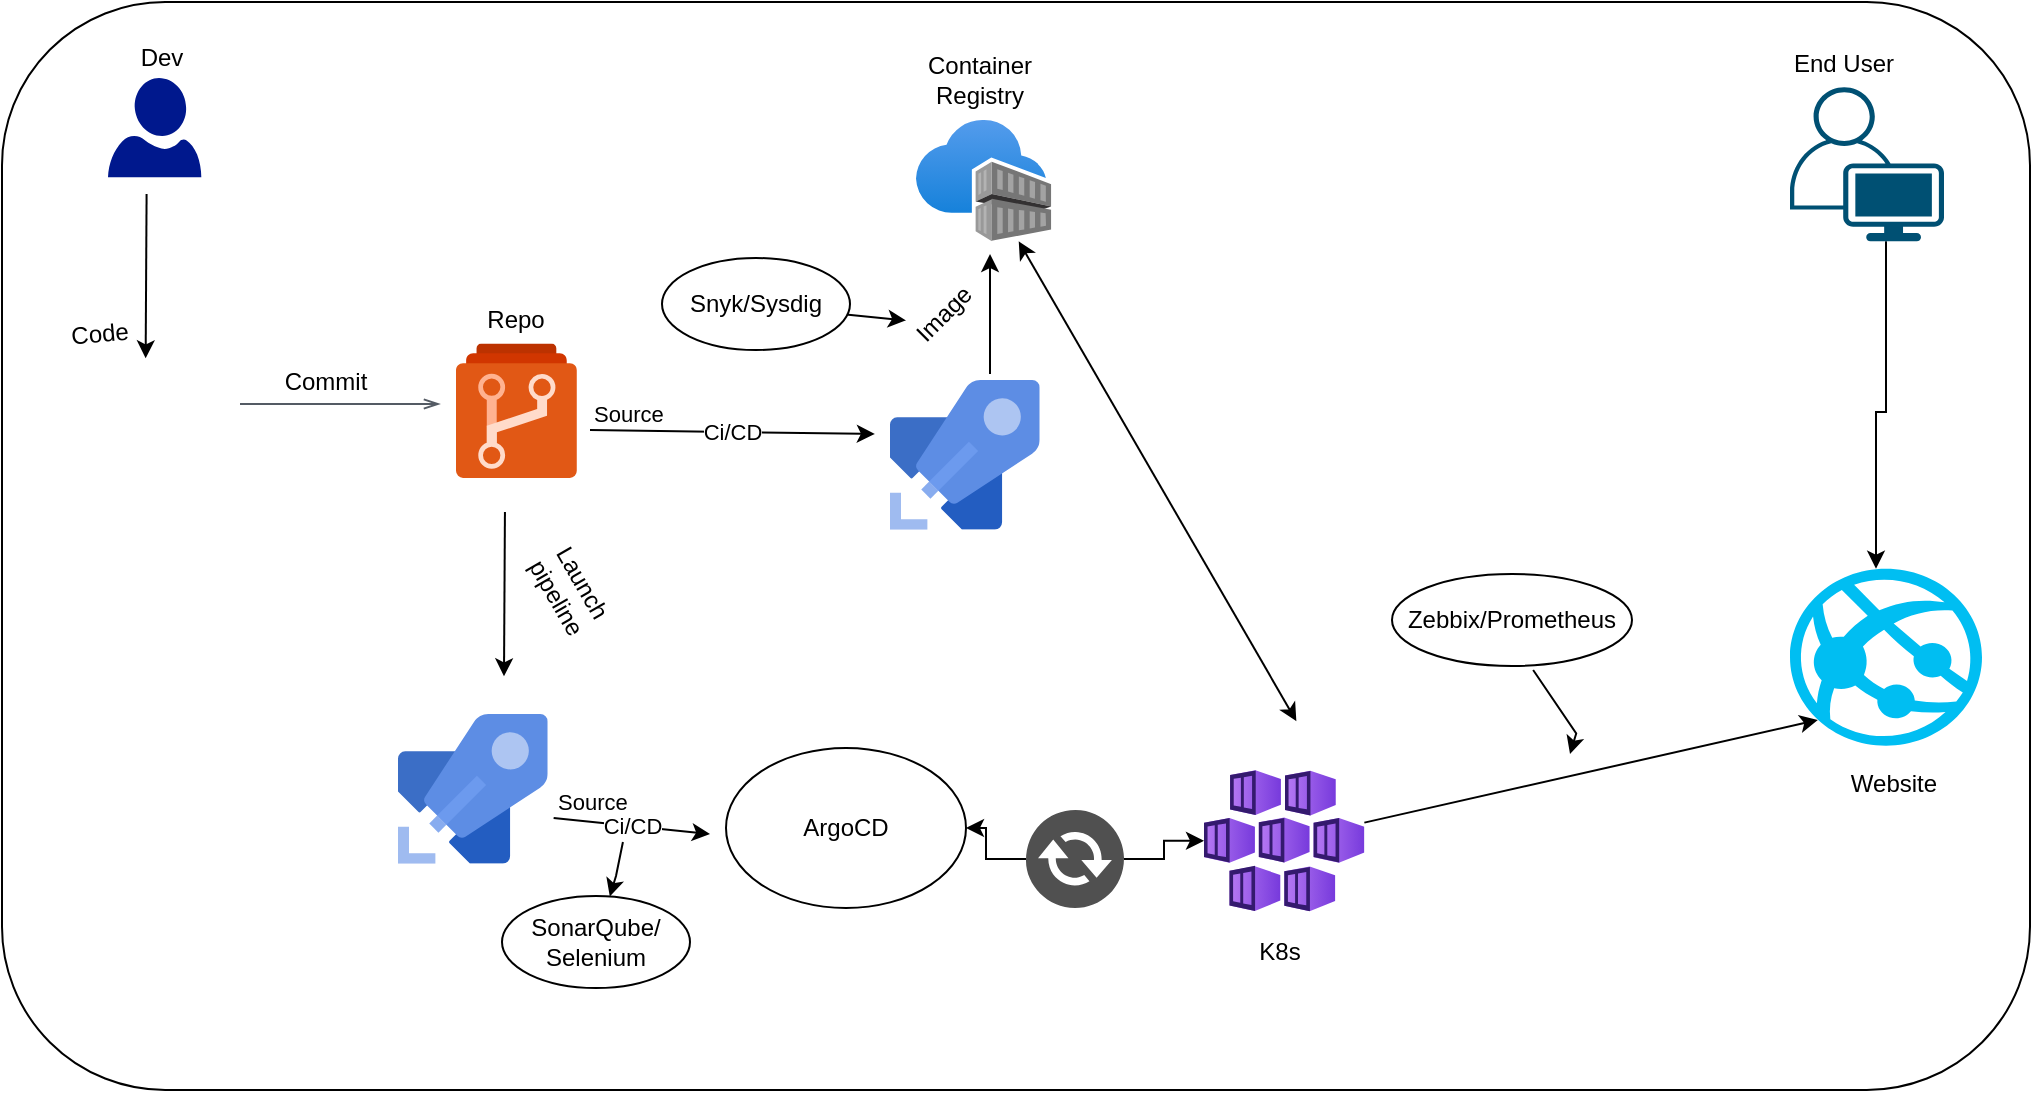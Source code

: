 <mxfile version="20.8.13" type="github">
  <diagram name="Page-1" id="RfADy4PEL5rUy1yHIFoR">
    <mxGraphModel dx="64876" dy="-8665" grid="0" gridSize="10" guides="1" tooltips="1" connect="1" arrows="1" fold="1" page="0" pageScale="1" pageWidth="850" pageHeight="1100" math="0" shadow="0">
      <root>
        <mxCell id="0" />
        <mxCell id="1" parent="0" />
        <mxCell id="ocy_OElQzH9pkerZrW97-106" value="" style="rounded=1;whiteSpace=wrap;html=1;" vertex="1" parent="1">
          <mxGeometry x="-63473" y="9268" width="1014" height="544" as="geometry" />
        </mxCell>
        <mxCell id="ocy_OElQzH9pkerZrW97-96" value="" style="sketch=0;aspect=fixed;html=1;points=[];align=center;image;fontSize=12;image=img/lib/mscae/Azure_Repos.svg;" vertex="1" parent="1">
          <mxGeometry x="-63246" y="9438.8" width="60.44" height="67.15" as="geometry" />
        </mxCell>
        <mxCell id="ocy_OElQzH9pkerZrW97-97" value="" style="sketch=0;aspect=fixed;pointerEvents=1;shadow=0;dashed=0;html=1;strokeColor=none;labelPosition=center;verticalLabelPosition=bottom;verticalAlign=top;align=center;fillColor=#00188D;shape=mxgraph.azure.user" vertex="1" parent="1">
          <mxGeometry x="-63420.004" y="9305.997" width="46.664" height="49.641" as="geometry" />
        </mxCell>
        <mxCell id="ocy_OElQzH9pkerZrW97-98" value="" style="sketch=0;aspect=fixed;html=1;points=[];align=center;image;fontSize=12;image=img/lib/mscae/Azure_Pipelines.svg;" vertex="1" parent="1">
          <mxGeometry x="-63029" y="9457" width="74.86" height="74.86" as="geometry" />
        </mxCell>
        <mxCell id="ocy_OElQzH9pkerZrW97-99" value="" style="aspect=fixed;html=1;points=[];align=center;image;fontSize=12;image=img/lib/azure2/containers/Container_Registries.svg;" vertex="1" parent="1">
          <mxGeometry x="-63016" y="9327" width="67.63" height="60.66" as="geometry" />
        </mxCell>
        <mxCell id="ocy_OElQzH9pkerZrW97-100" value="" style="aspect=fixed;html=1;points=[];align=center;image;fontSize=12;image=img/lib/azure2/compute/Kubernetes_Services.svg;" vertex="1" parent="1">
          <mxGeometry x="-62872" y="9652" width="80.19" height="70.75" as="geometry" />
        </mxCell>
        <mxCell id="ocy_OElQzH9pkerZrW97-101" value="" style="verticalLabelPosition=bottom;html=1;verticalAlign=top;align=center;strokeColor=none;fillColor=#00BEF2;shape=mxgraph.azure.azure_website;pointerEvents=1;" vertex="1" parent="1">
          <mxGeometry x="-62579" y="9551.37" width="96" height="88.47" as="geometry" />
        </mxCell>
        <mxCell id="ocy_OElQzH9pkerZrW97-107" value="" style="group" vertex="1" connectable="0" parent="1">
          <mxGeometry x="-63458" y="9442.96" width="112" height="58.84" as="geometry" />
        </mxCell>
        <mxCell id="ocy_OElQzH9pkerZrW97-105" value="" style="shape=image;html=1;verticalAlign=top;verticalLabelPosition=bottom;labelBackgroundColor=#ffffff;imageAspect=0;aspect=fixed;image=https://cdn4.iconfinder.com/data/icons/developer-set-3/128/sc2-128.png;movable=1;resizable=1;rotatable=1;deletable=1;editable=1;connectable=1;" vertex="1" parent="ocy_OElQzH9pkerZrW97-107">
          <mxGeometry x="60.978" y="0.008" width="51.022" height="51.022" as="geometry" />
        </mxCell>
        <mxCell id="ocy_OElQzH9pkerZrW97-104" value="" style="shape=image;html=1;verticalAlign=top;verticalLabelPosition=bottom;labelBackgroundColor=#ffffff;imageAspect=0;aspect=fixed;image=https://cdn2.iconfinder.com/data/icons/css-vol-2/24/math-equal-128.png;movable=1;resizable=1;rotatable=1;deletable=1;editable=1;connectable=1;" vertex="1" parent="ocy_OElQzH9pkerZrW97-107">
          <mxGeometry x="33" y="6.06" width="42.17" height="42.17" as="geometry" />
        </mxCell>
        <mxCell id="ocy_OElQzH9pkerZrW97-103" value="" style="shape=image;html=1;verticalAlign=top;verticalLabelPosition=bottom;labelBackgroundColor=#ffffff;imageAspect=0;aspect=fixed;image=https://cdn4.iconfinder.com/data/icons/developer-set-3/128/sc1-128.png;movable=1;resizable=1;rotatable=1;deletable=1;editable=1;connectable=1;" vertex="1" parent="ocy_OElQzH9pkerZrW97-107">
          <mxGeometry width="54.285" height="54.285" as="geometry" />
        </mxCell>
        <mxCell id="ocy_OElQzH9pkerZrW97-110" value="" style="endArrow=classic;html=1;rounded=0;" edge="1" parent="1">
          <mxGeometry relative="1" as="geometry">
            <mxPoint x="-63179" y="9482" as="sourcePoint" />
            <mxPoint x="-63036.56" y="9484" as="targetPoint" />
          </mxGeometry>
        </mxCell>
        <mxCell id="ocy_OElQzH9pkerZrW97-111" value="Ci/CD" style="edgeLabel;resizable=0;html=1;align=center;verticalAlign=middle;" connectable="0" vertex="1" parent="ocy_OElQzH9pkerZrW97-110">
          <mxGeometry relative="1" as="geometry" />
        </mxCell>
        <mxCell id="ocy_OElQzH9pkerZrW97-112" value="Source" style="edgeLabel;resizable=0;html=1;align=left;verticalAlign=bottom;" connectable="0" vertex="1" parent="ocy_OElQzH9pkerZrW97-110">
          <mxGeometry x="-1" relative="1" as="geometry" />
        </mxCell>
        <mxCell id="ocy_OElQzH9pkerZrW97-114" value="" style="edgeStyle=orthogonalEdgeStyle;html=1;endArrow=openThin;elbow=vertical;startArrow=none;endFill=0;strokeColor=#545B64;rounded=0;" edge="1" parent="1">
          <mxGeometry width="100" relative="1" as="geometry">
            <mxPoint x="-63354" y="9469.0" as="sourcePoint" />
            <mxPoint x="-63254" y="9469.0" as="targetPoint" />
          </mxGeometry>
        </mxCell>
        <mxCell id="ocy_OElQzH9pkerZrW97-120" value="" style="html=1;labelBackgroundColor=#ffffff;endArrow=classic;endFill=1;endSize=6;jettySize=auto;orthogonalLoop=1;strokeWidth=1;fontSize=14;rounded=0;exitX=0.176;exitY=0.246;exitDx=0;exitDy=0;exitPerimeter=0;" edge="1" parent="1">
          <mxGeometry width="60" height="60" relative="1" as="geometry">
            <mxPoint x="-63400.706" y="9364.004" as="sourcePoint" />
            <mxPoint x="-63401.17" y="9446.18" as="targetPoint" />
          </mxGeometry>
        </mxCell>
        <mxCell id="ocy_OElQzH9pkerZrW97-122" value="" style="html=1;labelBackgroundColor=#ffffff;endArrow=classic;endFill=1;endSize=6;jettySize=auto;orthogonalLoop=1;strokeWidth=1;fontSize=14;rounded=0;exitX=0.176;exitY=0.246;exitDx=0;exitDy=0;exitPerimeter=0;" edge="1" parent="1">
          <mxGeometry width="60" height="60" relative="1" as="geometry">
            <mxPoint x="-63221.536" y="9523.004" as="sourcePoint" />
            <mxPoint x="-63222" y="9605.18" as="targetPoint" />
          </mxGeometry>
        </mxCell>
        <mxCell id="ocy_OElQzH9pkerZrW97-123" value="" style="sketch=0;aspect=fixed;html=1;points=[];align=center;image;fontSize=12;image=img/lib/mscae/Azure_Pipelines.svg;" vertex="1" parent="1">
          <mxGeometry x="-63275" y="9624" width="74.86" height="74.86" as="geometry" />
        </mxCell>
        <mxCell id="ocy_OElQzH9pkerZrW97-124" value="ArgoCD" style="ellipse;whiteSpace=wrap;html=1;" vertex="1" parent="1">
          <mxGeometry x="-63111" y="9641" width="120" height="80" as="geometry" />
        </mxCell>
        <mxCell id="ocy_OElQzH9pkerZrW97-125" value="" style="endArrow=classic;html=1;rounded=0;exitX=0.272;exitY=0.75;exitDx=0;exitDy=0;exitPerimeter=0;" edge="1" parent="1" source="ocy_OElQzH9pkerZrW97-106">
          <mxGeometry relative="1" as="geometry">
            <mxPoint x="-63184" y="9679" as="sourcePoint" />
            <mxPoint x="-63119" y="9684" as="targetPoint" />
          </mxGeometry>
        </mxCell>
        <mxCell id="ocy_OElQzH9pkerZrW97-126" value="Ci/CD" style="edgeLabel;resizable=0;html=1;align=center;verticalAlign=middle;" connectable="0" vertex="1" parent="ocy_OElQzH9pkerZrW97-125">
          <mxGeometry relative="1" as="geometry" />
        </mxCell>
        <mxCell id="ocy_OElQzH9pkerZrW97-127" value="Source" style="edgeLabel;resizable=0;html=1;align=left;verticalAlign=bottom;" connectable="0" vertex="1" parent="ocy_OElQzH9pkerZrW97-125">
          <mxGeometry x="-1" relative="1" as="geometry" />
        </mxCell>
        <mxCell id="ocy_OElQzH9pkerZrW97-128" value="" style="endArrow=classic;startArrow=classic;html=1;rounded=0;" edge="1" parent="1" target="ocy_OElQzH9pkerZrW97-99">
          <mxGeometry width="50" height="50" relative="1" as="geometry">
            <mxPoint x="-62825.82" y="9627.61" as="sourcePoint" />
            <mxPoint x="-62828" y="9563.61" as="targetPoint" />
          </mxGeometry>
        </mxCell>
        <mxCell id="ocy_OElQzH9pkerZrW97-130" value="" style="html=1;labelBackgroundColor=#ffffff;endArrow=classic;endFill=1;endSize=6;jettySize=auto;orthogonalLoop=1;strokeWidth=1;fontSize=14;rounded=0;entryX=0.366;entryY=0.351;entryDx=0;entryDy=0;entryPerimeter=0;" edge="1" parent="1">
          <mxGeometry width="60" height="60" relative="1" as="geometry">
            <mxPoint x="-62979" y="9454" as="sourcePoint" />
            <mxPoint x="-62978.996" y="9394.004" as="targetPoint" />
          </mxGeometry>
        </mxCell>
        <mxCell id="ocy_OElQzH9pkerZrW97-132" style="edgeStyle=orthogonalEdgeStyle;rounded=0;orthogonalLoop=1;jettySize=auto;html=1;" edge="1" parent="1" source="ocy_OElQzH9pkerZrW97-131" target="ocy_OElQzH9pkerZrW97-100">
          <mxGeometry relative="1" as="geometry" />
        </mxCell>
        <mxCell id="ocy_OElQzH9pkerZrW97-133" style="edgeStyle=orthogonalEdgeStyle;rounded=0;orthogonalLoop=1;jettySize=auto;html=1;" edge="1" parent="1" source="ocy_OElQzH9pkerZrW97-131" target="ocy_OElQzH9pkerZrW97-124">
          <mxGeometry relative="1" as="geometry" />
        </mxCell>
        <mxCell id="ocy_OElQzH9pkerZrW97-131" value="" style="sketch=0;pointerEvents=1;shadow=0;dashed=0;html=1;strokeColor=none;fillColor=#505050;labelPosition=center;verticalLabelPosition=bottom;verticalAlign=top;outlineConnect=0;align=center;shape=mxgraph.office.communications.exchange_active_sync;" vertex="1" parent="1">
          <mxGeometry x="-62961" y="9672" width="49" height="49" as="geometry" />
        </mxCell>
        <mxCell id="ocy_OElQzH9pkerZrW97-134" value="" style="html=1;labelBackgroundColor=#ffffff;endArrow=classic;endFill=1;endSize=6;jettySize=auto;orthogonalLoop=1;strokeWidth=1;fontSize=14;rounded=0;entryX=0.145;entryY=0.855;entryDx=0;entryDy=0;entryPerimeter=0;" edge="1" parent="1" source="ocy_OElQzH9pkerZrW97-100" target="ocy_OElQzH9pkerZrW97-101">
          <mxGeometry width="60" height="60" relative="1" as="geometry">
            <mxPoint x="-62713.536" y="9680.754" as="sourcePoint" />
            <mxPoint x="-62624.806" y="9673.998" as="targetPoint" />
          </mxGeometry>
        </mxCell>
        <mxCell id="ocy_OElQzH9pkerZrW97-136" style="edgeStyle=orthogonalEdgeStyle;rounded=0;orthogonalLoop=1;jettySize=auto;html=1;" edge="1" parent="1" source="ocy_OElQzH9pkerZrW97-135" target="ocy_OElQzH9pkerZrW97-101">
          <mxGeometry relative="1" as="geometry">
            <Array as="points">
              <mxPoint x="-62531" y="9473" />
              <mxPoint x="-62536" y="9473" />
            </Array>
          </mxGeometry>
        </mxCell>
        <mxCell id="ocy_OElQzH9pkerZrW97-135" value="" style="points=[[0.35,0,0],[0.98,0.51,0],[1,0.71,0],[0.67,1,0],[0,0.795,0],[0,0.65,0]];verticalLabelPosition=bottom;sketch=0;html=1;verticalAlign=top;aspect=fixed;align=center;pointerEvents=1;shape=mxgraph.cisco19.user;fillColor=#005073;strokeColor=none;" vertex="1" parent="1">
          <mxGeometry x="-62579" y="9310.66" width="77" height="77" as="geometry" />
        </mxCell>
        <mxCell id="ocy_OElQzH9pkerZrW97-138" value="End User" style="text;html=1;strokeColor=none;fillColor=none;align=center;verticalAlign=middle;whiteSpace=wrap;rounded=0;" vertex="1" parent="1">
          <mxGeometry x="-62582" y="9284" width="60" height="30" as="geometry" />
        </mxCell>
        <mxCell id="ocy_OElQzH9pkerZrW97-139" value="Launch pipeline" style="text;html=1;strokeColor=none;fillColor=none;align=center;verticalAlign=middle;whiteSpace=wrap;rounded=0;rotation=60;" vertex="1" parent="1">
          <mxGeometry x="-63219" y="9547" width="60" height="30" as="geometry" />
        </mxCell>
        <mxCell id="ocy_OElQzH9pkerZrW97-140" value="Commit" style="text;html=1;strokeColor=none;fillColor=none;align=center;verticalAlign=middle;whiteSpace=wrap;rounded=0;" vertex="1" parent="1">
          <mxGeometry x="-63341" y="9442.96" width="60" height="30" as="geometry" />
        </mxCell>
        <mxCell id="ocy_OElQzH9pkerZrW97-141" value="Image" style="text;html=1;strokeColor=none;fillColor=none;align=center;verticalAlign=middle;whiteSpace=wrap;rounded=0;rotation=-45;" vertex="1" parent="1">
          <mxGeometry x="-63032" y="9408.8" width="60" height="30" as="geometry" />
        </mxCell>
        <mxCell id="ocy_OElQzH9pkerZrW97-142" value="Container Registry" style="text;html=1;strokeColor=none;fillColor=none;align=center;verticalAlign=middle;whiteSpace=wrap;rounded=0;" vertex="1" parent="1">
          <mxGeometry x="-63014.14" y="9292" width="60" height="30" as="geometry" />
        </mxCell>
        <mxCell id="ocy_OElQzH9pkerZrW97-144" value="Code" style="text;html=1;strokeColor=none;fillColor=none;align=center;verticalAlign=middle;whiteSpace=wrap;rounded=0;rotation=-5;" vertex="1" parent="1">
          <mxGeometry x="-63454" y="9419" width="60" height="30" as="geometry" />
        </mxCell>
        <mxCell id="ocy_OElQzH9pkerZrW97-145" value="Repo" style="text;html=1;strokeColor=none;fillColor=none;align=center;verticalAlign=middle;whiteSpace=wrap;rounded=0;" vertex="1" parent="1">
          <mxGeometry x="-63246" y="9412" width="60" height="30" as="geometry" />
        </mxCell>
        <mxCell id="ocy_OElQzH9pkerZrW97-146" value="Dev" style="text;html=1;strokeColor=none;fillColor=none;align=center;verticalAlign=middle;whiteSpace=wrap;rounded=0;" vertex="1" parent="1">
          <mxGeometry x="-63423" y="9280.66" width="60" height="30" as="geometry" />
        </mxCell>
        <mxCell id="ocy_OElQzH9pkerZrW97-147" value="Website" style="text;html=1;strokeColor=none;fillColor=none;align=center;verticalAlign=middle;whiteSpace=wrap;rounded=0;" vertex="1" parent="1">
          <mxGeometry x="-62557" y="9644" width="60" height="30" as="geometry" />
        </mxCell>
        <mxCell id="ocy_OElQzH9pkerZrW97-148" value="K8s" style="text;html=1;strokeColor=none;fillColor=none;align=center;verticalAlign=middle;whiteSpace=wrap;rounded=0;" vertex="1" parent="1">
          <mxGeometry x="-62864" y="9728" width="60" height="30" as="geometry" />
        </mxCell>
        <mxCell id="ocy_OElQzH9pkerZrW97-149" value="" style="html=1;labelBackgroundColor=#ffffff;endArrow=classic;endFill=1;endSize=6;jettySize=auto;orthogonalLoop=1;strokeWidth=1;fontSize=14;rounded=0;exitX=0.176;exitY=0.246;exitDx=0;exitDy=0;exitPerimeter=0;" edge="1" parent="1" target="ocy_OElQzH9pkerZrW97-150">
          <mxGeometry width="60" height="60" relative="1" as="geometry">
            <mxPoint x="-63162.536" y="9688.004" as="sourcePoint" />
            <mxPoint x="-63163" y="9721" as="targetPoint" />
            <Array as="points">
              <mxPoint x="-63166" y="9705" />
            </Array>
          </mxGeometry>
        </mxCell>
        <mxCell id="ocy_OElQzH9pkerZrW97-150" value="SonarQube/&lt;br&gt;Selenium" style="ellipse;whiteSpace=wrap;html=1;" vertex="1" parent="1">
          <mxGeometry x="-63223" y="9715" width="94" height="46" as="geometry" />
        </mxCell>
        <mxCell id="ocy_OElQzH9pkerZrW97-151" value="" style="html=1;labelBackgroundColor=#ffffff;endArrow=classic;endFill=1;endSize=6;jettySize=auto;orthogonalLoop=1;strokeWidth=1;fontSize=14;rounded=0;exitX=0.407;exitY=0.287;exitDx=0;exitDy=0;exitPerimeter=0;" edge="1" parent="1">
          <mxGeometry width="60" height="60" relative="1" as="geometry">
            <mxPoint x="-63052.302" y="9424.128" as="sourcePoint" />
            <mxPoint x="-63020.999" y="9427.191" as="targetPoint" />
          </mxGeometry>
        </mxCell>
        <mxCell id="ocy_OElQzH9pkerZrW97-152" value="Snyk/Sysdig" style="ellipse;whiteSpace=wrap;html=1;" vertex="1" parent="1">
          <mxGeometry x="-63143" y="9396" width="94" height="46" as="geometry" />
        </mxCell>
        <mxCell id="ocy_OElQzH9pkerZrW97-153" value="" style="html=1;labelBackgroundColor=#ffffff;endArrow=classic;endFill=1;endSize=6;jettySize=auto;orthogonalLoop=1;strokeWidth=1;fontSize=14;rounded=0;exitX=0.755;exitY=0.614;exitDx=0;exitDy=0;exitPerimeter=0;" edge="1" parent="1" source="ocy_OElQzH9pkerZrW97-106">
          <mxGeometry width="60" height="60" relative="1" as="geometry">
            <mxPoint x="-62682.426" y="9616.754" as="sourcePoint" />
            <mxPoint x="-62688.996" y="9643.999" as="targetPoint" />
            <Array as="points">
              <mxPoint x="-62685.89" y="9633.75" />
            </Array>
          </mxGeometry>
        </mxCell>
        <mxCell id="ocy_OElQzH9pkerZrW97-154" value="Zebbix/Prometheus" style="ellipse;whiteSpace=wrap;html=1;" vertex="1" parent="1">
          <mxGeometry x="-62778" y="9554" width="120" height="46" as="geometry" />
        </mxCell>
      </root>
    </mxGraphModel>
  </diagram>
</mxfile>
